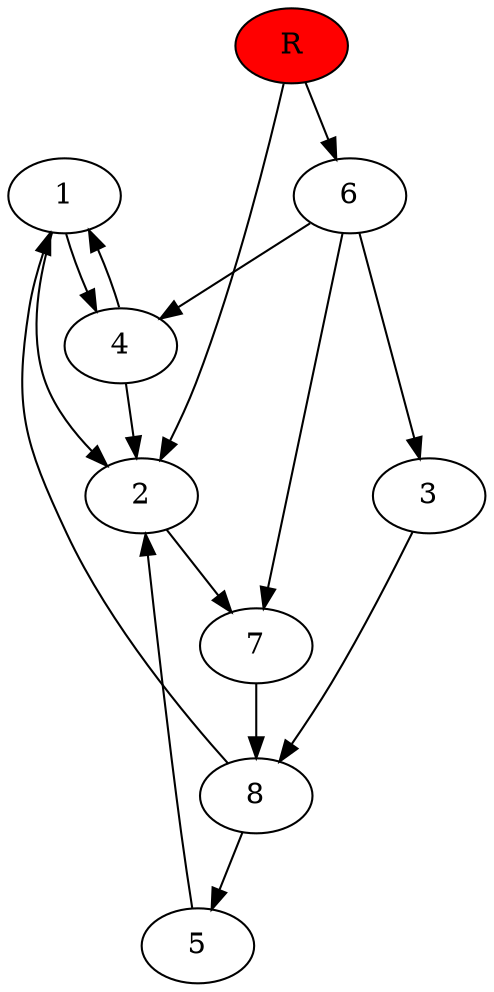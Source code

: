 digraph prb22900 {
	1
	2
	3
	4
	5
	6
	7
	8
	R [fillcolor="#ff0000" style=filled]
	1 -> 2
	1 -> 4
	2 -> 7
	3 -> 8
	4 -> 1
	4 -> 2
	5 -> 2
	6 -> 3
	6 -> 4
	6 -> 7
	7 -> 8
	8 -> 1
	8 -> 5
	R -> 2
	R -> 6
}
